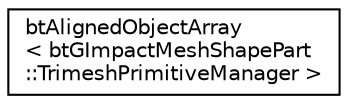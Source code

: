 digraph "Graphical Class Hierarchy"
{
  edge [fontname="Helvetica",fontsize="10",labelfontname="Helvetica",labelfontsize="10"];
  node [fontname="Helvetica",fontsize="10",shape=record];
  rankdir="LR";
  Node1 [label="btAlignedObjectArray\l\< btGImpactMeshShapePart\l::TrimeshPrimitiveManager \>",height=0.2,width=0.4,color="black", fillcolor="white", style="filled",URL="$classbt_aligned_object_array.html"];
}
